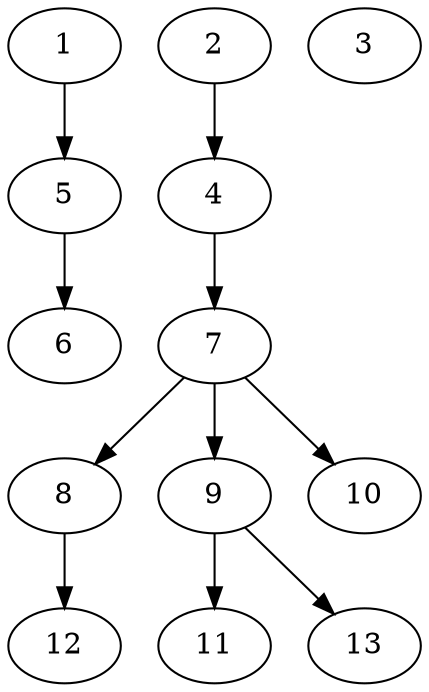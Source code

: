 // DAG (tier=1-easy, mode=compute, n=13, ccr=0.271, fat=0.489, density=0.270, regular=0.632, jump=0.083, mindata=262144, maxdata=2097152)
// DAG automatically generated by daggen at Sun Aug 24 16:33:32 2025
// /home/ermia/Project/Environments/daggen/bin/daggen --dot --ccr 0.271 --fat 0.489 --regular 0.632 --density 0.270 --jump 0.083 --mindata 262144 --maxdata 2097152 -n 13 
digraph G {
  1 [size="100868619218542", alpha="0.17", expect_size="50434309609271"]
  1 -> 5 [size ="7602628984832"]
  2 [size="20798208150946652", alpha="0.08", expect_size="10399104075473326"]
  2 -> 4 [size ="8523362598912"]
  3 [size="965652324964560", alpha="0.01", expect_size="482826162482280"]
  4 [size="48445100795101184", alpha="0.10", expect_size="24222550397550592"]
  4 -> 7 [size ="1063138623488"]
  5 [size="4506122273190576128", alpha="0.08", expect_size="2253061136595288064"]
  5 -> 6 [size ="21825220247552"]
  6 [size="266841354233493", alpha="0.18", expect_size="133420677116746"]
  7 [size="25936758422120360", alpha="0.05", expect_size="12968379211060180"]
  7 -> 8 [size ="28990031003648"]
  7 -> 9 [size ="28990031003648"]
  7 -> 10 [size ="28990031003648"]
  8 [size="5450075526615081", alpha="0.15", expect_size="2725037763307540"]
  8 -> 12 [size ="6291086901248"]
  9 [size="11608383131940784", alpha="0.15", expect_size="5804191565970392"]
  9 -> 11 [size ="6349337395200"]
  9 -> 13 [size ="6349337395200"]
  10 [size="960751984966389", alpha="0.09", expect_size="480375992483194"]
  11 [size="284401076444870", alpha="0.11", expect_size="142200538222435"]
  12 [size="50906034962670544", alpha="0.14", expect_size="25453017481335272"]
  13 [size="28722761600226", alpha="0.11", expect_size="14361380800113"]
}